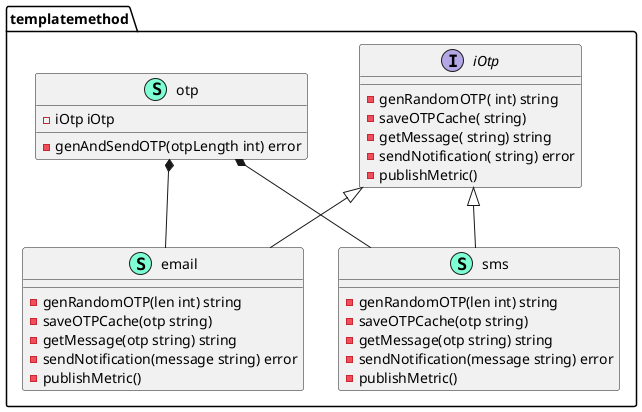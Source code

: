 @startuml
namespace templatemethod {
    class email << (S,Aquamarine) >> {
        - genRandomOTP(len int) string
        - saveOTPCache(otp string) 
        - getMessage(otp string) string
        - sendNotification(message string) error
        - publishMetric() 

    }
    interface iOtp  {
        - genRandomOTP( int) string
        - saveOTPCache( string) 
        - getMessage( string) string
        - sendNotification( string) error
        - publishMetric() 

    }
    class otp << (S,Aquamarine) >> {
        - iOtp iOtp

        - genAndSendOTP(otpLength int) error

    }
    class sms << (S,Aquamarine) >> {
        - genRandomOTP(len int) string
        - saveOTPCache(otp string) 
        - getMessage(otp string) string
        - sendNotification(message string) error
        - publishMetric() 

    }
}
"templatemethod.otp" *-- "templatemethod.email"
"templatemethod.otp" *-- "templatemethod.sms"

"templatemethod.iOtp" <|-- "templatemethod.email"
"templatemethod.iOtp" <|-- "templatemethod.sms"

@enduml
